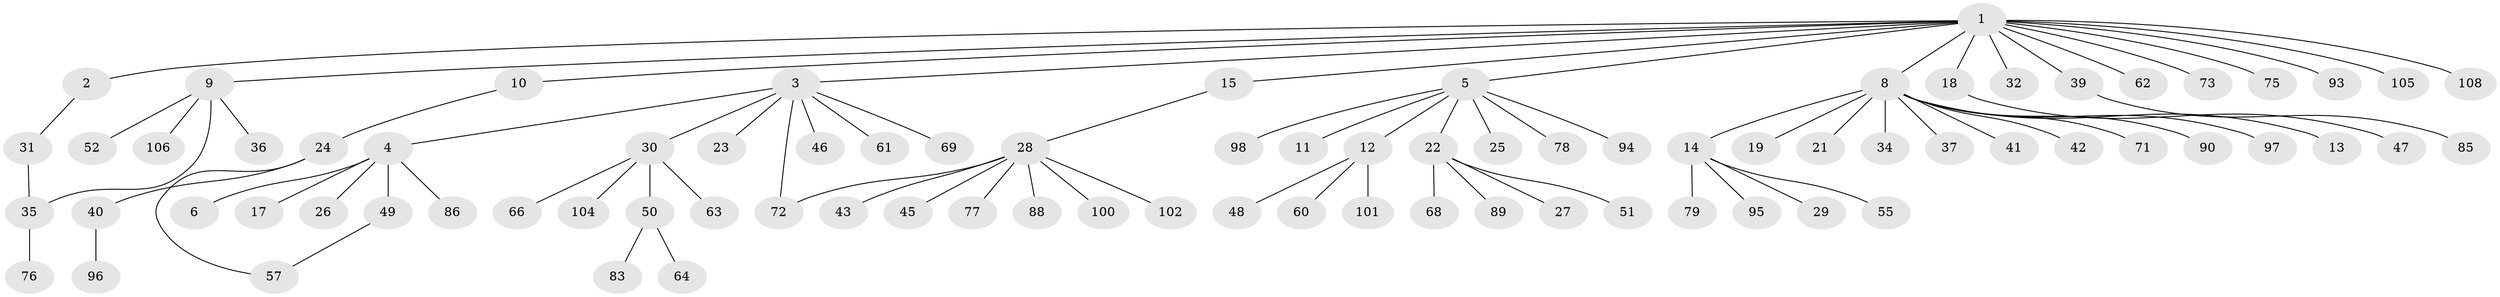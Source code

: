 // Generated by graph-tools (version 1.1) at 2025/51/02/27/25 19:51:55]
// undirected, 83 vertices, 85 edges
graph export_dot {
graph [start="1"]
  node [color=gray90,style=filled];
  1 [super="+7"];
  2;
  3 [super="+16"];
  4 [super="+74"];
  5 [super="+70"];
  6 [super="+53"];
  8 [super="+56"];
  9 [super="+65"];
  10;
  11;
  12 [super="+20"];
  13;
  14 [super="+81"];
  15 [super="+44"];
  17;
  18;
  19;
  21;
  22 [super="+58"];
  23;
  24 [super="+67"];
  25;
  26 [super="+92"];
  27 [super="+99"];
  28 [super="+38"];
  29;
  30 [super="+33"];
  31 [super="+82"];
  32;
  34;
  35 [super="+54"];
  36;
  37;
  39 [super="+59"];
  40;
  41;
  42;
  43;
  45;
  46;
  47;
  48;
  49;
  50 [super="+84"];
  51;
  52;
  55;
  57 [super="+107"];
  60 [super="+87"];
  61;
  62 [super="+80"];
  63;
  64;
  66;
  68;
  69;
  71;
  72 [super="+91"];
  73;
  75;
  76;
  77;
  78;
  79;
  83;
  85;
  86;
  88;
  89;
  90 [super="+109"];
  93;
  94;
  95;
  96;
  97 [super="+103"];
  98;
  100;
  101;
  102;
  104;
  105;
  106;
  108;
  1 -- 2;
  1 -- 3;
  1 -- 5;
  1 -- 8;
  1 -- 9;
  1 -- 10;
  1 -- 15;
  1 -- 18;
  1 -- 39;
  1 -- 62;
  1 -- 73;
  1 -- 75;
  1 -- 93;
  1 -- 105;
  1 -- 108;
  1 -- 32;
  2 -- 31;
  3 -- 4;
  3 -- 23;
  3 -- 30;
  3 -- 61;
  3 -- 69;
  3 -- 72;
  3 -- 46;
  4 -- 6;
  4 -- 17;
  4 -- 26;
  4 -- 49;
  4 -- 86;
  5 -- 11;
  5 -- 12;
  5 -- 22;
  5 -- 25;
  5 -- 94;
  5 -- 98;
  5 -- 78;
  8 -- 13;
  8 -- 14;
  8 -- 19;
  8 -- 21;
  8 -- 34;
  8 -- 37;
  8 -- 41;
  8 -- 42;
  8 -- 71;
  8 -- 97;
  8 -- 90;
  9 -- 36;
  9 -- 52;
  9 -- 106;
  9 -- 35;
  10 -- 24;
  12 -- 48;
  12 -- 60;
  12 -- 101;
  14 -- 29;
  14 -- 55;
  14 -- 79;
  14 -- 95;
  15 -- 28;
  18 -- 47;
  22 -- 27;
  22 -- 51;
  22 -- 89;
  22 -- 68;
  24 -- 40;
  24 -- 57;
  28 -- 43;
  28 -- 77;
  28 -- 88;
  28 -- 100;
  28 -- 45;
  28 -- 102;
  28 -- 72;
  30 -- 66;
  30 -- 50 [weight=2];
  30 -- 104;
  30 -- 63;
  31 -- 35;
  35 -- 76;
  39 -- 85;
  40 -- 96;
  49 -- 57;
  50 -- 64;
  50 -- 83;
}
